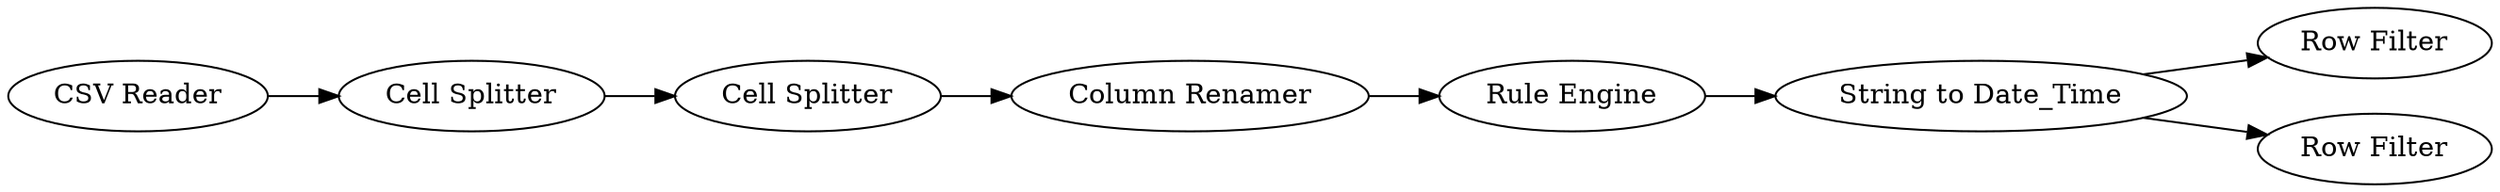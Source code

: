 digraph {
	4 -> 3
	3 -> 5
	5 -> 6
	1 -> 2
	6 -> 7
	2 -> 4
	6 -> 8
	5 [label="Rule Engine"]
	1 [label="CSV Reader"]
	7 [label="Row Filter"]
	4 [label="Cell Splitter"]
	6 [label="String to Date_Time"]
	8 [label="Row Filter"]
	3 [label="Column Renamer"]
	2 [label="Cell Splitter"]
	rankdir=LR
}
